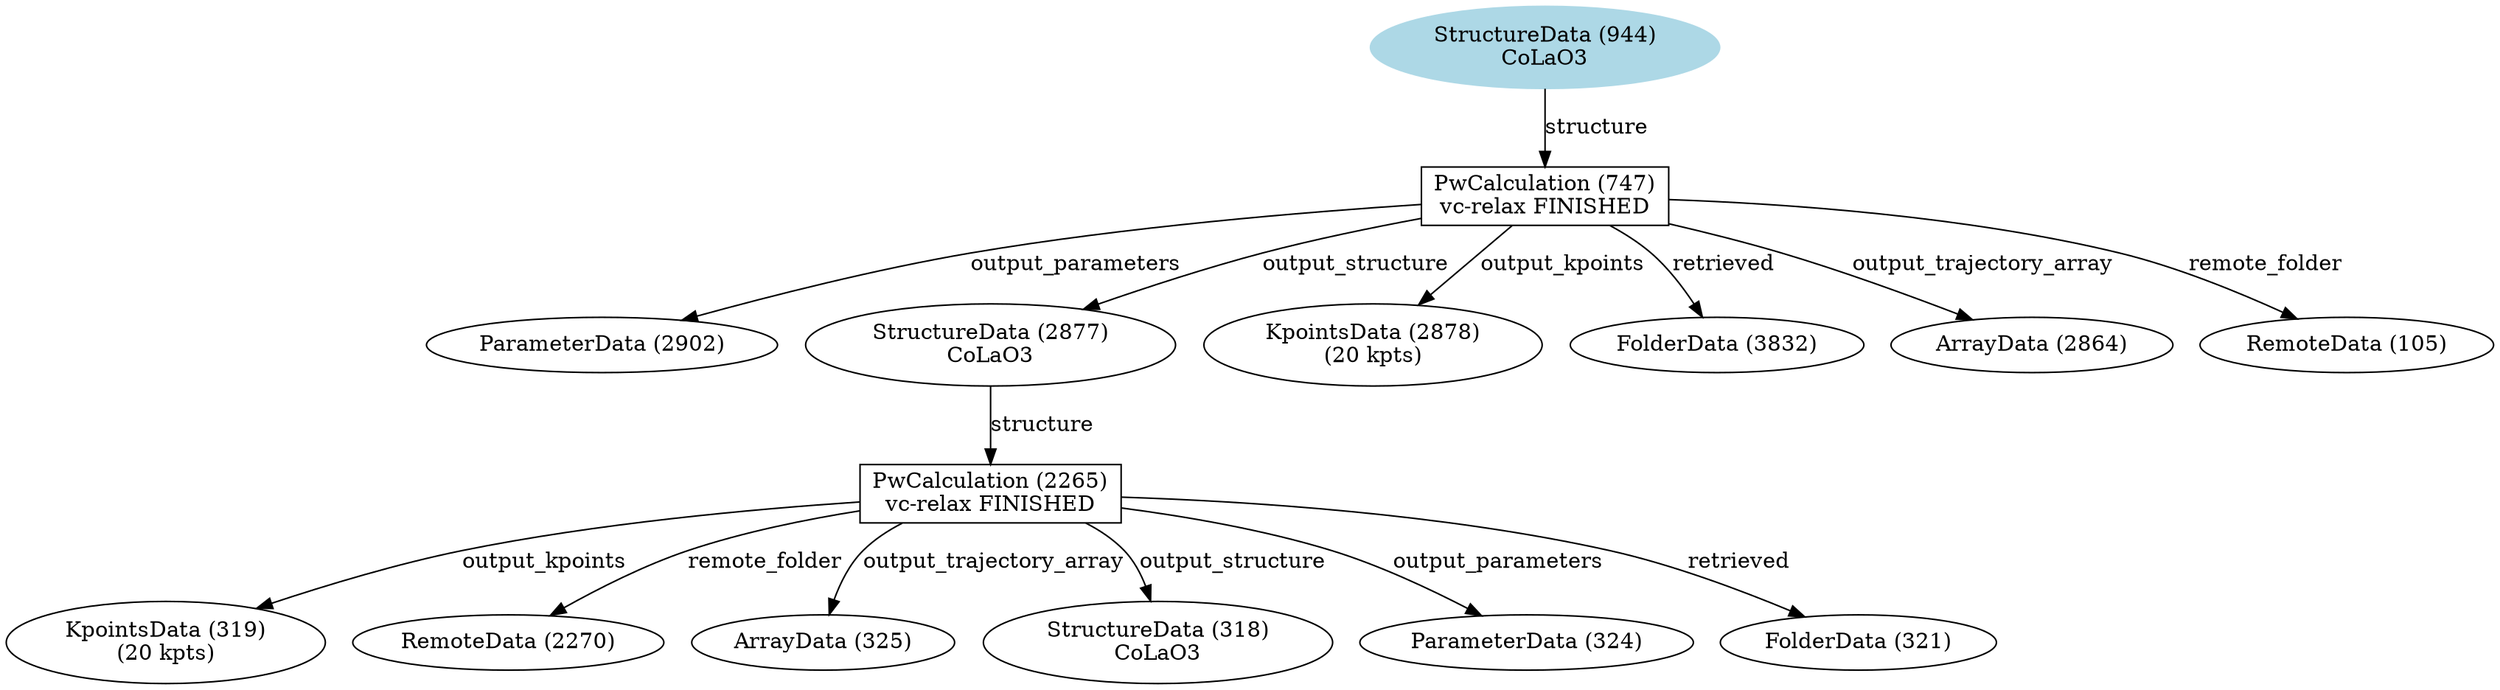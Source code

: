 digraph G {
    N944 -> N747 [label="structure"];
    N747 -> N2902 [label="output_parameters"];
    N747 -> N2877 [label="output_structure"];
    N747 -> N2878 [label="output_kpoints"];
    N747 -> N3832 [label="retrieved"];
    N747 -> N2864 [label="output_trajectory_array"];
    N747 -> N105 [label="remote_folder"];
    N2877 -> N2265 [label="structure"];
    N2265 -> N319 [label="output_kpoints"];
    N2265 -> N2270 [label="remote_folder"];
    N2265 -> N325 [label="output_trajectory_array"];
    N2265 -> N318 [label="output_structure"];
    N2265 -> N324 [label="output_parameters"];
    N2265 -> N321 [label="retrieved"];
    N2864 [shape=ellipse,label="ArrayData (2864)"];
    N324 [shape=ellipse,label="ParameterData (324)"];
    N325 [shape=ellipse,label="ArrayData (325)"];
    N321 [shape=ellipse,label="FolderData (321)"];
    N105 [shape=ellipse,label="RemoteData (105)"];
    N747 [shape=polygon,sides=4,label="PwCalculation (747)
vc-relax FINISHED"];
    N944 [shape=ellipse,label="StructureData (944)
CoLaO3",color="lightblue",style="filled"];
    N318 [shape=ellipse,label="StructureData (318)
CoLaO3"];
    N2270 [shape=ellipse,label="RemoteData (2270)"];
    N2902 [shape=ellipse,label="ParameterData (2902)"];
    N3832 [shape=ellipse,label="FolderData (3832)"];
    N2265 [shape=polygon,sides=4,label="PwCalculation (2265)
vc-relax FINISHED"];
    N2877 [shape=ellipse,label="StructureData (2877)
CoLaO3"];
    N2878 [shape=ellipse,label="KpointsData (2878)
(20 kpts)"];
    N319 [shape=ellipse,label="KpointsData (319)
(20 kpts)"];
}
